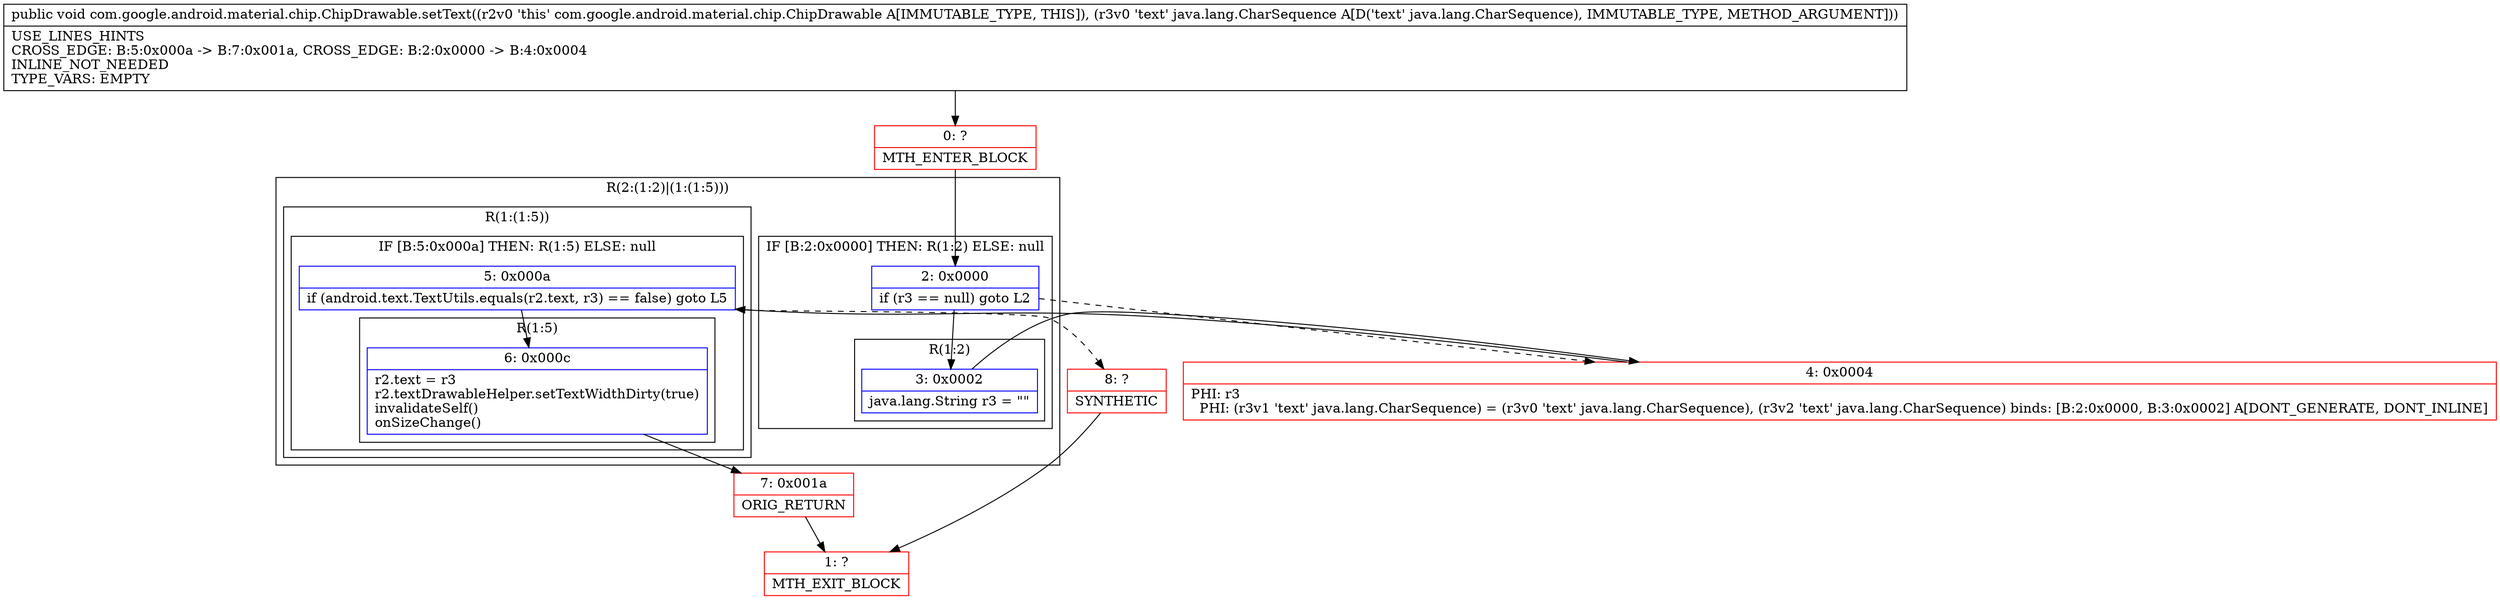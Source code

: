 digraph "CFG forcom.google.android.material.chip.ChipDrawable.setText(Ljava\/lang\/CharSequence;)V" {
subgraph cluster_Region_1752668048 {
label = "R(2:(1:2)|(1:(1:5)))";
node [shape=record,color=blue];
subgraph cluster_IfRegion_982874684 {
label = "IF [B:2:0x0000] THEN: R(1:2) ELSE: null";
node [shape=record,color=blue];
Node_2 [shape=record,label="{2\:\ 0x0000|if (r3 == null) goto L2\l}"];
subgraph cluster_Region_5011144 {
label = "R(1:2)";
node [shape=record,color=blue];
Node_3 [shape=record,label="{3\:\ 0x0002|java.lang.String r3 = \"\"\l}"];
}
}
subgraph cluster_Region_1714533124 {
label = "R(1:(1:5))";
node [shape=record,color=blue];
subgraph cluster_IfRegion_850289477 {
label = "IF [B:5:0x000a] THEN: R(1:5) ELSE: null";
node [shape=record,color=blue];
Node_5 [shape=record,label="{5\:\ 0x000a|if (android.text.TextUtils.equals(r2.text, r3) == false) goto L5\l}"];
subgraph cluster_Region_603700150 {
label = "R(1:5)";
node [shape=record,color=blue];
Node_6 [shape=record,label="{6\:\ 0x000c|r2.text = r3\lr2.textDrawableHelper.setTextWidthDirty(true)\linvalidateSelf()\lonSizeChange()\l}"];
}
}
}
}
Node_0 [shape=record,color=red,label="{0\:\ ?|MTH_ENTER_BLOCK\l}"];
Node_4 [shape=record,color=red,label="{4\:\ 0x0004|PHI: r3 \l  PHI: (r3v1 'text' java.lang.CharSequence) = (r3v0 'text' java.lang.CharSequence), (r3v2 'text' java.lang.CharSequence) binds: [B:2:0x0000, B:3:0x0002] A[DONT_GENERATE, DONT_INLINE]\l}"];
Node_7 [shape=record,color=red,label="{7\:\ 0x001a|ORIG_RETURN\l}"];
Node_1 [shape=record,color=red,label="{1\:\ ?|MTH_EXIT_BLOCK\l}"];
Node_8 [shape=record,color=red,label="{8\:\ ?|SYNTHETIC\l}"];
MethodNode[shape=record,label="{public void com.google.android.material.chip.ChipDrawable.setText((r2v0 'this' com.google.android.material.chip.ChipDrawable A[IMMUTABLE_TYPE, THIS]), (r3v0 'text' java.lang.CharSequence A[D('text' java.lang.CharSequence), IMMUTABLE_TYPE, METHOD_ARGUMENT]))  | USE_LINES_HINTS\lCROSS_EDGE: B:5:0x000a \-\> B:7:0x001a, CROSS_EDGE: B:2:0x0000 \-\> B:4:0x0004\lINLINE_NOT_NEEDED\lTYPE_VARS: EMPTY\l}"];
MethodNode -> Node_0;Node_2 -> Node_3;
Node_2 -> Node_4[style=dashed];
Node_3 -> Node_4;
Node_5 -> Node_6;
Node_5 -> Node_8[style=dashed];
Node_6 -> Node_7;
Node_0 -> Node_2;
Node_4 -> Node_5;
Node_7 -> Node_1;
Node_8 -> Node_1;
}


